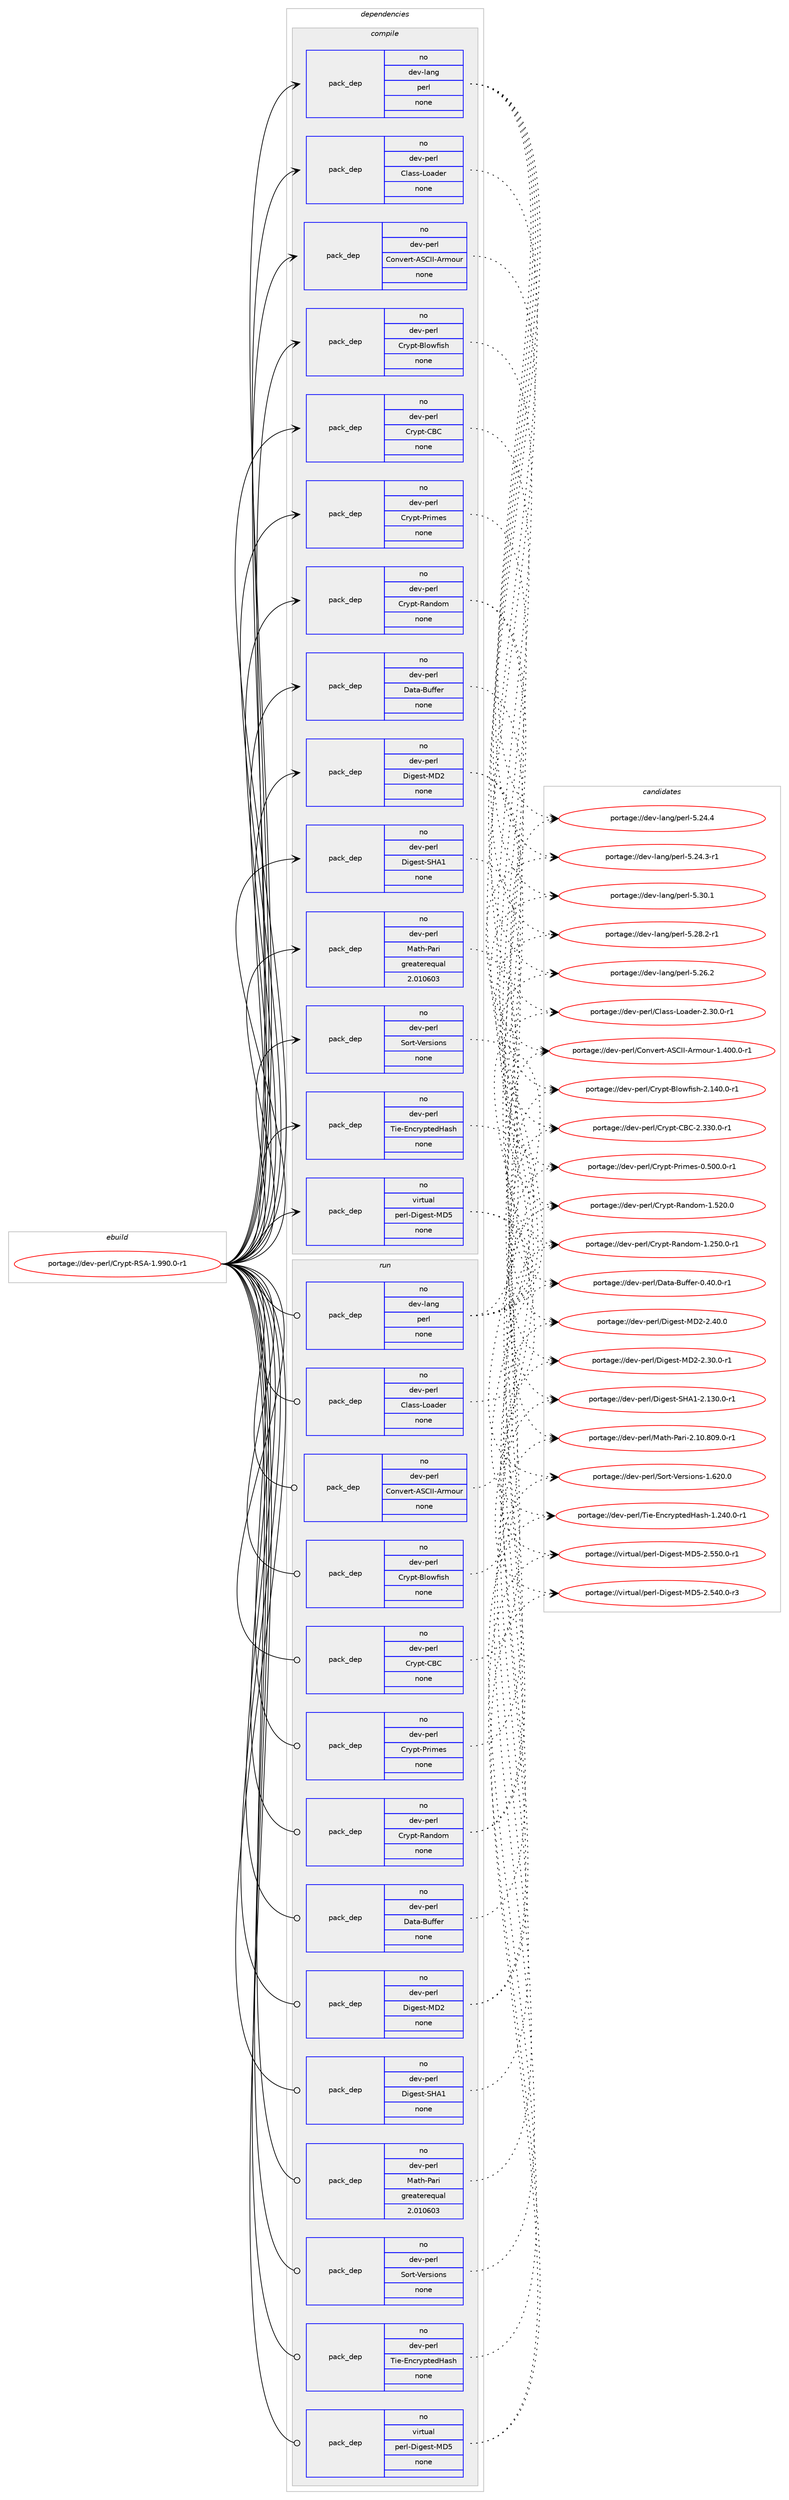 digraph prolog {

# *************
# Graph options
# *************

newrank=true;
concentrate=true;
compound=true;
graph [rankdir=LR,fontname=Helvetica,fontsize=10,ranksep=1.5];#, ranksep=2.5, nodesep=0.2];
edge  [arrowhead=vee];
node  [fontname=Helvetica,fontsize=10];

# **********
# The ebuild
# **********

subgraph cluster_leftcol {
color=gray;
label=<<i>ebuild</i>>;
id [label="portage://dev-perl/Crypt-RSA-1.990.0-r1", color=red, width=4, href="../dev-perl/Crypt-RSA-1.990.0-r1.svg"];
}

# ****************
# The dependencies
# ****************

subgraph cluster_midcol {
color=gray;
label=<<i>dependencies</i>>;
subgraph cluster_compile {
fillcolor="#eeeeee";
style=filled;
label=<<i>compile</i>>;
subgraph pack370192 {
dependency497818 [label=<<TABLE BORDER="0" CELLBORDER="1" CELLSPACING="0" CELLPADDING="4" WIDTH="220"><TR><TD ROWSPAN="6" CELLPADDING="30">pack_dep</TD></TR><TR><TD WIDTH="110">no</TD></TR><TR><TD>dev-lang</TD></TR><TR><TD>perl</TD></TR><TR><TD>none</TD></TR><TR><TD></TD></TR></TABLE>>, shape=none, color=blue];
}
id:e -> dependency497818:w [weight=20,style="solid",arrowhead="vee"];
subgraph pack370193 {
dependency497819 [label=<<TABLE BORDER="0" CELLBORDER="1" CELLSPACING="0" CELLPADDING="4" WIDTH="220"><TR><TD ROWSPAN="6" CELLPADDING="30">pack_dep</TD></TR><TR><TD WIDTH="110">no</TD></TR><TR><TD>dev-perl</TD></TR><TR><TD>Class-Loader</TD></TR><TR><TD>none</TD></TR><TR><TD></TD></TR></TABLE>>, shape=none, color=blue];
}
id:e -> dependency497819:w [weight=20,style="solid",arrowhead="vee"];
subgraph pack370194 {
dependency497820 [label=<<TABLE BORDER="0" CELLBORDER="1" CELLSPACING="0" CELLPADDING="4" WIDTH="220"><TR><TD ROWSPAN="6" CELLPADDING="30">pack_dep</TD></TR><TR><TD WIDTH="110">no</TD></TR><TR><TD>dev-perl</TD></TR><TR><TD>Convert-ASCII-Armour</TD></TR><TR><TD>none</TD></TR><TR><TD></TD></TR></TABLE>>, shape=none, color=blue];
}
id:e -> dependency497820:w [weight=20,style="solid",arrowhead="vee"];
subgraph pack370195 {
dependency497821 [label=<<TABLE BORDER="0" CELLBORDER="1" CELLSPACING="0" CELLPADDING="4" WIDTH="220"><TR><TD ROWSPAN="6" CELLPADDING="30">pack_dep</TD></TR><TR><TD WIDTH="110">no</TD></TR><TR><TD>dev-perl</TD></TR><TR><TD>Crypt-Blowfish</TD></TR><TR><TD>none</TD></TR><TR><TD></TD></TR></TABLE>>, shape=none, color=blue];
}
id:e -> dependency497821:w [weight=20,style="solid",arrowhead="vee"];
subgraph pack370196 {
dependency497822 [label=<<TABLE BORDER="0" CELLBORDER="1" CELLSPACING="0" CELLPADDING="4" WIDTH="220"><TR><TD ROWSPAN="6" CELLPADDING="30">pack_dep</TD></TR><TR><TD WIDTH="110">no</TD></TR><TR><TD>dev-perl</TD></TR><TR><TD>Crypt-CBC</TD></TR><TR><TD>none</TD></TR><TR><TD></TD></TR></TABLE>>, shape=none, color=blue];
}
id:e -> dependency497822:w [weight=20,style="solid",arrowhead="vee"];
subgraph pack370197 {
dependency497823 [label=<<TABLE BORDER="0" CELLBORDER="1" CELLSPACING="0" CELLPADDING="4" WIDTH="220"><TR><TD ROWSPAN="6" CELLPADDING="30">pack_dep</TD></TR><TR><TD WIDTH="110">no</TD></TR><TR><TD>dev-perl</TD></TR><TR><TD>Crypt-Primes</TD></TR><TR><TD>none</TD></TR><TR><TD></TD></TR></TABLE>>, shape=none, color=blue];
}
id:e -> dependency497823:w [weight=20,style="solid",arrowhead="vee"];
subgraph pack370198 {
dependency497824 [label=<<TABLE BORDER="0" CELLBORDER="1" CELLSPACING="0" CELLPADDING="4" WIDTH="220"><TR><TD ROWSPAN="6" CELLPADDING="30">pack_dep</TD></TR><TR><TD WIDTH="110">no</TD></TR><TR><TD>dev-perl</TD></TR><TR><TD>Crypt-Random</TD></TR><TR><TD>none</TD></TR><TR><TD></TD></TR></TABLE>>, shape=none, color=blue];
}
id:e -> dependency497824:w [weight=20,style="solid",arrowhead="vee"];
subgraph pack370199 {
dependency497825 [label=<<TABLE BORDER="0" CELLBORDER="1" CELLSPACING="0" CELLPADDING="4" WIDTH="220"><TR><TD ROWSPAN="6" CELLPADDING="30">pack_dep</TD></TR><TR><TD WIDTH="110">no</TD></TR><TR><TD>dev-perl</TD></TR><TR><TD>Data-Buffer</TD></TR><TR><TD>none</TD></TR><TR><TD></TD></TR></TABLE>>, shape=none, color=blue];
}
id:e -> dependency497825:w [weight=20,style="solid",arrowhead="vee"];
subgraph pack370200 {
dependency497826 [label=<<TABLE BORDER="0" CELLBORDER="1" CELLSPACING="0" CELLPADDING="4" WIDTH="220"><TR><TD ROWSPAN="6" CELLPADDING="30">pack_dep</TD></TR><TR><TD WIDTH="110">no</TD></TR><TR><TD>dev-perl</TD></TR><TR><TD>Digest-MD2</TD></TR><TR><TD>none</TD></TR><TR><TD></TD></TR></TABLE>>, shape=none, color=blue];
}
id:e -> dependency497826:w [weight=20,style="solid",arrowhead="vee"];
subgraph pack370201 {
dependency497827 [label=<<TABLE BORDER="0" CELLBORDER="1" CELLSPACING="0" CELLPADDING="4" WIDTH="220"><TR><TD ROWSPAN="6" CELLPADDING="30">pack_dep</TD></TR><TR><TD WIDTH="110">no</TD></TR><TR><TD>dev-perl</TD></TR><TR><TD>Digest-SHA1</TD></TR><TR><TD>none</TD></TR><TR><TD></TD></TR></TABLE>>, shape=none, color=blue];
}
id:e -> dependency497827:w [weight=20,style="solid",arrowhead="vee"];
subgraph pack370202 {
dependency497828 [label=<<TABLE BORDER="0" CELLBORDER="1" CELLSPACING="0" CELLPADDING="4" WIDTH="220"><TR><TD ROWSPAN="6" CELLPADDING="30">pack_dep</TD></TR><TR><TD WIDTH="110">no</TD></TR><TR><TD>dev-perl</TD></TR><TR><TD>Math-Pari</TD></TR><TR><TD>greaterequal</TD></TR><TR><TD>2.010603</TD></TR></TABLE>>, shape=none, color=blue];
}
id:e -> dependency497828:w [weight=20,style="solid",arrowhead="vee"];
subgraph pack370203 {
dependency497829 [label=<<TABLE BORDER="0" CELLBORDER="1" CELLSPACING="0" CELLPADDING="4" WIDTH="220"><TR><TD ROWSPAN="6" CELLPADDING="30">pack_dep</TD></TR><TR><TD WIDTH="110">no</TD></TR><TR><TD>dev-perl</TD></TR><TR><TD>Sort-Versions</TD></TR><TR><TD>none</TD></TR><TR><TD></TD></TR></TABLE>>, shape=none, color=blue];
}
id:e -> dependency497829:w [weight=20,style="solid",arrowhead="vee"];
subgraph pack370204 {
dependency497830 [label=<<TABLE BORDER="0" CELLBORDER="1" CELLSPACING="0" CELLPADDING="4" WIDTH="220"><TR><TD ROWSPAN="6" CELLPADDING="30">pack_dep</TD></TR><TR><TD WIDTH="110">no</TD></TR><TR><TD>dev-perl</TD></TR><TR><TD>Tie-EncryptedHash</TD></TR><TR><TD>none</TD></TR><TR><TD></TD></TR></TABLE>>, shape=none, color=blue];
}
id:e -> dependency497830:w [weight=20,style="solid",arrowhead="vee"];
subgraph pack370205 {
dependency497831 [label=<<TABLE BORDER="0" CELLBORDER="1" CELLSPACING="0" CELLPADDING="4" WIDTH="220"><TR><TD ROWSPAN="6" CELLPADDING="30">pack_dep</TD></TR><TR><TD WIDTH="110">no</TD></TR><TR><TD>virtual</TD></TR><TR><TD>perl-Digest-MD5</TD></TR><TR><TD>none</TD></TR><TR><TD></TD></TR></TABLE>>, shape=none, color=blue];
}
id:e -> dependency497831:w [weight=20,style="solid",arrowhead="vee"];
}
subgraph cluster_compileandrun {
fillcolor="#eeeeee";
style=filled;
label=<<i>compile and run</i>>;
}
subgraph cluster_run {
fillcolor="#eeeeee";
style=filled;
label=<<i>run</i>>;
subgraph pack370206 {
dependency497832 [label=<<TABLE BORDER="0" CELLBORDER="1" CELLSPACING="0" CELLPADDING="4" WIDTH="220"><TR><TD ROWSPAN="6" CELLPADDING="30">pack_dep</TD></TR><TR><TD WIDTH="110">no</TD></TR><TR><TD>dev-lang</TD></TR><TR><TD>perl</TD></TR><TR><TD>none</TD></TR><TR><TD></TD></TR></TABLE>>, shape=none, color=blue];
}
id:e -> dependency497832:w [weight=20,style="solid",arrowhead="odot"];
subgraph pack370207 {
dependency497833 [label=<<TABLE BORDER="0" CELLBORDER="1" CELLSPACING="0" CELLPADDING="4" WIDTH="220"><TR><TD ROWSPAN="6" CELLPADDING="30">pack_dep</TD></TR><TR><TD WIDTH="110">no</TD></TR><TR><TD>dev-perl</TD></TR><TR><TD>Class-Loader</TD></TR><TR><TD>none</TD></TR><TR><TD></TD></TR></TABLE>>, shape=none, color=blue];
}
id:e -> dependency497833:w [weight=20,style="solid",arrowhead="odot"];
subgraph pack370208 {
dependency497834 [label=<<TABLE BORDER="0" CELLBORDER="1" CELLSPACING="0" CELLPADDING="4" WIDTH="220"><TR><TD ROWSPAN="6" CELLPADDING="30">pack_dep</TD></TR><TR><TD WIDTH="110">no</TD></TR><TR><TD>dev-perl</TD></TR><TR><TD>Convert-ASCII-Armour</TD></TR><TR><TD>none</TD></TR><TR><TD></TD></TR></TABLE>>, shape=none, color=blue];
}
id:e -> dependency497834:w [weight=20,style="solid",arrowhead="odot"];
subgraph pack370209 {
dependency497835 [label=<<TABLE BORDER="0" CELLBORDER="1" CELLSPACING="0" CELLPADDING="4" WIDTH="220"><TR><TD ROWSPAN="6" CELLPADDING="30">pack_dep</TD></TR><TR><TD WIDTH="110">no</TD></TR><TR><TD>dev-perl</TD></TR><TR><TD>Crypt-Blowfish</TD></TR><TR><TD>none</TD></TR><TR><TD></TD></TR></TABLE>>, shape=none, color=blue];
}
id:e -> dependency497835:w [weight=20,style="solid",arrowhead="odot"];
subgraph pack370210 {
dependency497836 [label=<<TABLE BORDER="0" CELLBORDER="1" CELLSPACING="0" CELLPADDING="4" WIDTH="220"><TR><TD ROWSPAN="6" CELLPADDING="30">pack_dep</TD></TR><TR><TD WIDTH="110">no</TD></TR><TR><TD>dev-perl</TD></TR><TR><TD>Crypt-CBC</TD></TR><TR><TD>none</TD></TR><TR><TD></TD></TR></TABLE>>, shape=none, color=blue];
}
id:e -> dependency497836:w [weight=20,style="solid",arrowhead="odot"];
subgraph pack370211 {
dependency497837 [label=<<TABLE BORDER="0" CELLBORDER="1" CELLSPACING="0" CELLPADDING="4" WIDTH="220"><TR><TD ROWSPAN="6" CELLPADDING="30">pack_dep</TD></TR><TR><TD WIDTH="110">no</TD></TR><TR><TD>dev-perl</TD></TR><TR><TD>Crypt-Primes</TD></TR><TR><TD>none</TD></TR><TR><TD></TD></TR></TABLE>>, shape=none, color=blue];
}
id:e -> dependency497837:w [weight=20,style="solid",arrowhead="odot"];
subgraph pack370212 {
dependency497838 [label=<<TABLE BORDER="0" CELLBORDER="1" CELLSPACING="0" CELLPADDING="4" WIDTH="220"><TR><TD ROWSPAN="6" CELLPADDING="30">pack_dep</TD></TR><TR><TD WIDTH="110">no</TD></TR><TR><TD>dev-perl</TD></TR><TR><TD>Crypt-Random</TD></TR><TR><TD>none</TD></TR><TR><TD></TD></TR></TABLE>>, shape=none, color=blue];
}
id:e -> dependency497838:w [weight=20,style="solid",arrowhead="odot"];
subgraph pack370213 {
dependency497839 [label=<<TABLE BORDER="0" CELLBORDER="1" CELLSPACING="0" CELLPADDING="4" WIDTH="220"><TR><TD ROWSPAN="6" CELLPADDING="30">pack_dep</TD></TR><TR><TD WIDTH="110">no</TD></TR><TR><TD>dev-perl</TD></TR><TR><TD>Data-Buffer</TD></TR><TR><TD>none</TD></TR><TR><TD></TD></TR></TABLE>>, shape=none, color=blue];
}
id:e -> dependency497839:w [weight=20,style="solid",arrowhead="odot"];
subgraph pack370214 {
dependency497840 [label=<<TABLE BORDER="0" CELLBORDER="1" CELLSPACING="0" CELLPADDING="4" WIDTH="220"><TR><TD ROWSPAN="6" CELLPADDING="30">pack_dep</TD></TR><TR><TD WIDTH="110">no</TD></TR><TR><TD>dev-perl</TD></TR><TR><TD>Digest-MD2</TD></TR><TR><TD>none</TD></TR><TR><TD></TD></TR></TABLE>>, shape=none, color=blue];
}
id:e -> dependency497840:w [weight=20,style="solid",arrowhead="odot"];
subgraph pack370215 {
dependency497841 [label=<<TABLE BORDER="0" CELLBORDER="1" CELLSPACING="0" CELLPADDING="4" WIDTH="220"><TR><TD ROWSPAN="6" CELLPADDING="30">pack_dep</TD></TR><TR><TD WIDTH="110">no</TD></TR><TR><TD>dev-perl</TD></TR><TR><TD>Digest-SHA1</TD></TR><TR><TD>none</TD></TR><TR><TD></TD></TR></TABLE>>, shape=none, color=blue];
}
id:e -> dependency497841:w [weight=20,style="solid",arrowhead="odot"];
subgraph pack370216 {
dependency497842 [label=<<TABLE BORDER="0" CELLBORDER="1" CELLSPACING="0" CELLPADDING="4" WIDTH="220"><TR><TD ROWSPAN="6" CELLPADDING="30">pack_dep</TD></TR><TR><TD WIDTH="110">no</TD></TR><TR><TD>dev-perl</TD></TR><TR><TD>Math-Pari</TD></TR><TR><TD>greaterequal</TD></TR><TR><TD>2.010603</TD></TR></TABLE>>, shape=none, color=blue];
}
id:e -> dependency497842:w [weight=20,style="solid",arrowhead="odot"];
subgraph pack370217 {
dependency497843 [label=<<TABLE BORDER="0" CELLBORDER="1" CELLSPACING="0" CELLPADDING="4" WIDTH="220"><TR><TD ROWSPAN="6" CELLPADDING="30">pack_dep</TD></TR><TR><TD WIDTH="110">no</TD></TR><TR><TD>dev-perl</TD></TR><TR><TD>Sort-Versions</TD></TR><TR><TD>none</TD></TR><TR><TD></TD></TR></TABLE>>, shape=none, color=blue];
}
id:e -> dependency497843:w [weight=20,style="solid",arrowhead="odot"];
subgraph pack370218 {
dependency497844 [label=<<TABLE BORDER="0" CELLBORDER="1" CELLSPACING="0" CELLPADDING="4" WIDTH="220"><TR><TD ROWSPAN="6" CELLPADDING="30">pack_dep</TD></TR><TR><TD WIDTH="110">no</TD></TR><TR><TD>dev-perl</TD></TR><TR><TD>Tie-EncryptedHash</TD></TR><TR><TD>none</TD></TR><TR><TD></TD></TR></TABLE>>, shape=none, color=blue];
}
id:e -> dependency497844:w [weight=20,style="solid",arrowhead="odot"];
subgraph pack370219 {
dependency497845 [label=<<TABLE BORDER="0" CELLBORDER="1" CELLSPACING="0" CELLPADDING="4" WIDTH="220"><TR><TD ROWSPAN="6" CELLPADDING="30">pack_dep</TD></TR><TR><TD WIDTH="110">no</TD></TR><TR><TD>virtual</TD></TR><TR><TD>perl-Digest-MD5</TD></TR><TR><TD>none</TD></TR><TR><TD></TD></TR></TABLE>>, shape=none, color=blue];
}
id:e -> dependency497845:w [weight=20,style="solid",arrowhead="odot"];
}
}

# **************
# The candidates
# **************

subgraph cluster_choices {
rank=same;
color=gray;
label=<<i>candidates</i>>;

subgraph choice370192 {
color=black;
nodesep=1;
choice10010111845108971101034711210111410845534651484649 [label="portage://dev-lang/perl-5.30.1", color=red, width=4,href="../dev-lang/perl-5.30.1.svg"];
choice100101118451089711010347112101114108455346505646504511449 [label="portage://dev-lang/perl-5.28.2-r1", color=red, width=4,href="../dev-lang/perl-5.28.2-r1.svg"];
choice10010111845108971101034711210111410845534650544650 [label="portage://dev-lang/perl-5.26.2", color=red, width=4,href="../dev-lang/perl-5.26.2.svg"];
choice10010111845108971101034711210111410845534650524652 [label="portage://dev-lang/perl-5.24.4", color=red, width=4,href="../dev-lang/perl-5.24.4.svg"];
choice100101118451089711010347112101114108455346505246514511449 [label="portage://dev-lang/perl-5.24.3-r1", color=red, width=4,href="../dev-lang/perl-5.24.3-r1.svg"];
dependency497818:e -> choice10010111845108971101034711210111410845534651484649:w [style=dotted,weight="100"];
dependency497818:e -> choice100101118451089711010347112101114108455346505646504511449:w [style=dotted,weight="100"];
dependency497818:e -> choice10010111845108971101034711210111410845534650544650:w [style=dotted,weight="100"];
dependency497818:e -> choice10010111845108971101034711210111410845534650524652:w [style=dotted,weight="100"];
dependency497818:e -> choice100101118451089711010347112101114108455346505246514511449:w [style=dotted,weight="100"];
}
subgraph choice370193 {
color=black;
nodesep=1;
choice10010111845112101114108476710897115115457611197100101114455046514846484511449 [label="portage://dev-perl/Class-Loader-2.30.0-r1", color=red, width=4,href="../dev-perl/Class-Loader-2.30.0-r1.svg"];
dependency497819:e -> choice10010111845112101114108476710897115115457611197100101114455046514846484511449:w [style=dotted,weight="100"];
}
subgraph choice370194 {
color=black;
nodesep=1;
choice100101118451121011141084767111110118101114116456583677373456511410911111711445494652484846484511449 [label="portage://dev-perl/Convert-ASCII-Armour-1.400.0-r1", color=red, width=4,href="../dev-perl/Convert-ASCII-Armour-1.400.0-r1.svg"];
dependency497820:e -> choice100101118451121011141084767111110118101114116456583677373456511410911111711445494652484846484511449:w [style=dotted,weight="100"];
}
subgraph choice370195 {
color=black;
nodesep=1;
choice100101118451121011141084767114121112116456610811111910210511510445504649524846484511449 [label="portage://dev-perl/Crypt-Blowfish-2.140.0-r1", color=red, width=4,href="../dev-perl/Crypt-Blowfish-2.140.0-r1.svg"];
dependency497821:e -> choice100101118451121011141084767114121112116456610811111910210511510445504649524846484511449:w [style=dotted,weight="100"];
}
subgraph choice370196 {
color=black;
nodesep=1;
choice1001011184511210111410847671141211121164567666745504651514846484511449 [label="portage://dev-perl/Crypt-CBC-2.330.0-r1", color=red, width=4,href="../dev-perl/Crypt-CBC-2.330.0-r1.svg"];
dependency497822:e -> choice1001011184511210111410847671141211121164567666745504651514846484511449:w [style=dotted,weight="100"];
}
subgraph choice370197 {
color=black;
nodesep=1;
choice100101118451121011141084767114121112116458011410510910111545484653484846484511449 [label="portage://dev-perl/Crypt-Primes-0.500.0-r1", color=red, width=4,href="../dev-perl/Crypt-Primes-0.500.0-r1.svg"];
dependency497823:e -> choice100101118451121011141084767114121112116458011410510910111545484653484846484511449:w [style=dotted,weight="100"];
}
subgraph choice370198 {
color=black;
nodesep=1;
choice1001011184511210111410847671141211121164582971101001111094549465350484648 [label="portage://dev-perl/Crypt-Random-1.520.0", color=red, width=4,href="../dev-perl/Crypt-Random-1.520.0.svg"];
choice10010111845112101114108476711412111211645829711010011110945494650534846484511449 [label="portage://dev-perl/Crypt-Random-1.250.0-r1", color=red, width=4,href="../dev-perl/Crypt-Random-1.250.0-r1.svg"];
dependency497824:e -> choice1001011184511210111410847671141211121164582971101001111094549465350484648:w [style=dotted,weight="100"];
dependency497824:e -> choice10010111845112101114108476711412111211645829711010011110945494650534846484511449:w [style=dotted,weight="100"];
}
subgraph choice370199 {
color=black;
nodesep=1;
choice10010111845112101114108476897116974566117102102101114454846524846484511449 [label="portage://dev-perl/Data-Buffer-0.40.0-r1", color=red, width=4,href="../dev-perl/Data-Buffer-0.40.0-r1.svg"];
dependency497825:e -> choice10010111845112101114108476897116974566117102102101114454846524846484511449:w [style=dotted,weight="100"];
}
subgraph choice370200 {
color=black;
nodesep=1;
choice1001011184511210111410847681051031011151164577685045504652484648 [label="portage://dev-perl/Digest-MD2-2.40.0", color=red, width=4,href="../dev-perl/Digest-MD2-2.40.0.svg"];
choice10010111845112101114108476810510310111511645776850455046514846484511449 [label="portage://dev-perl/Digest-MD2-2.30.0-r1", color=red, width=4,href="../dev-perl/Digest-MD2-2.30.0-r1.svg"];
dependency497826:e -> choice1001011184511210111410847681051031011151164577685045504652484648:w [style=dotted,weight="100"];
dependency497826:e -> choice10010111845112101114108476810510310111511645776850455046514846484511449:w [style=dotted,weight="100"];
}
subgraph choice370201 {
color=black;
nodesep=1;
choice100101118451121011141084768105103101115116458372654945504649514846484511449 [label="portage://dev-perl/Digest-SHA1-2.130.0-r1", color=red, width=4,href="../dev-perl/Digest-SHA1-2.130.0-r1.svg"];
dependency497827:e -> choice100101118451121011141084768105103101115116458372654945504649514846484511449:w [style=dotted,weight="100"];
}
subgraph choice370202 {
color=black;
nodesep=1;
choice1001011184511210111410847779711610445809711410545504649484656485746484511449 [label="portage://dev-perl/Math-Pari-2.10.809.0-r1", color=red, width=4,href="../dev-perl/Math-Pari-2.10.809.0-r1.svg"];
dependency497828:e -> choice1001011184511210111410847779711610445809711410545504649484656485746484511449:w [style=dotted,weight="100"];
}
subgraph choice370203 {
color=black;
nodesep=1;
choice10010111845112101114108478311111411645861011141151051111101154549465450484648 [label="portage://dev-perl/Sort-Versions-1.620.0", color=red, width=4,href="../dev-perl/Sort-Versions-1.620.0.svg"];
dependency497829:e -> choice10010111845112101114108478311111411645861011141151051111101154549465450484648:w [style=dotted,weight="100"];
}
subgraph choice370204 {
color=black;
nodesep=1;
choice100101118451121011141084784105101456911099114121112116101100729711510445494650524846484511449 [label="portage://dev-perl/Tie-EncryptedHash-1.240.0-r1", color=red, width=4,href="../dev-perl/Tie-EncryptedHash-1.240.0-r1.svg"];
dependency497830:e -> choice100101118451121011141084784105101456911099114121112116101100729711510445494650524846484511449:w [style=dotted,weight="100"];
}
subgraph choice370205 {
color=black;
nodesep=1;
choice118105114116117971084711210111410845681051031011151164577685345504653534846484511449 [label="portage://virtual/perl-Digest-MD5-2.550.0-r1", color=red, width=4,href="../virtual/perl-Digest-MD5-2.550.0-r1.svg"];
choice118105114116117971084711210111410845681051031011151164577685345504653524846484511451 [label="portage://virtual/perl-Digest-MD5-2.540.0-r3", color=red, width=4,href="../virtual/perl-Digest-MD5-2.540.0-r3.svg"];
dependency497831:e -> choice118105114116117971084711210111410845681051031011151164577685345504653534846484511449:w [style=dotted,weight="100"];
dependency497831:e -> choice118105114116117971084711210111410845681051031011151164577685345504653524846484511451:w [style=dotted,weight="100"];
}
subgraph choice370206 {
color=black;
nodesep=1;
choice10010111845108971101034711210111410845534651484649 [label="portage://dev-lang/perl-5.30.1", color=red, width=4,href="../dev-lang/perl-5.30.1.svg"];
choice100101118451089711010347112101114108455346505646504511449 [label="portage://dev-lang/perl-5.28.2-r1", color=red, width=4,href="../dev-lang/perl-5.28.2-r1.svg"];
choice10010111845108971101034711210111410845534650544650 [label="portage://dev-lang/perl-5.26.2", color=red, width=4,href="../dev-lang/perl-5.26.2.svg"];
choice10010111845108971101034711210111410845534650524652 [label="portage://dev-lang/perl-5.24.4", color=red, width=4,href="../dev-lang/perl-5.24.4.svg"];
choice100101118451089711010347112101114108455346505246514511449 [label="portage://dev-lang/perl-5.24.3-r1", color=red, width=4,href="../dev-lang/perl-5.24.3-r1.svg"];
dependency497832:e -> choice10010111845108971101034711210111410845534651484649:w [style=dotted,weight="100"];
dependency497832:e -> choice100101118451089711010347112101114108455346505646504511449:w [style=dotted,weight="100"];
dependency497832:e -> choice10010111845108971101034711210111410845534650544650:w [style=dotted,weight="100"];
dependency497832:e -> choice10010111845108971101034711210111410845534650524652:w [style=dotted,weight="100"];
dependency497832:e -> choice100101118451089711010347112101114108455346505246514511449:w [style=dotted,weight="100"];
}
subgraph choice370207 {
color=black;
nodesep=1;
choice10010111845112101114108476710897115115457611197100101114455046514846484511449 [label="portage://dev-perl/Class-Loader-2.30.0-r1", color=red, width=4,href="../dev-perl/Class-Loader-2.30.0-r1.svg"];
dependency497833:e -> choice10010111845112101114108476710897115115457611197100101114455046514846484511449:w [style=dotted,weight="100"];
}
subgraph choice370208 {
color=black;
nodesep=1;
choice100101118451121011141084767111110118101114116456583677373456511410911111711445494652484846484511449 [label="portage://dev-perl/Convert-ASCII-Armour-1.400.0-r1", color=red, width=4,href="../dev-perl/Convert-ASCII-Armour-1.400.0-r1.svg"];
dependency497834:e -> choice100101118451121011141084767111110118101114116456583677373456511410911111711445494652484846484511449:w [style=dotted,weight="100"];
}
subgraph choice370209 {
color=black;
nodesep=1;
choice100101118451121011141084767114121112116456610811111910210511510445504649524846484511449 [label="portage://dev-perl/Crypt-Blowfish-2.140.0-r1", color=red, width=4,href="../dev-perl/Crypt-Blowfish-2.140.0-r1.svg"];
dependency497835:e -> choice100101118451121011141084767114121112116456610811111910210511510445504649524846484511449:w [style=dotted,weight="100"];
}
subgraph choice370210 {
color=black;
nodesep=1;
choice1001011184511210111410847671141211121164567666745504651514846484511449 [label="portage://dev-perl/Crypt-CBC-2.330.0-r1", color=red, width=4,href="../dev-perl/Crypt-CBC-2.330.0-r1.svg"];
dependency497836:e -> choice1001011184511210111410847671141211121164567666745504651514846484511449:w [style=dotted,weight="100"];
}
subgraph choice370211 {
color=black;
nodesep=1;
choice100101118451121011141084767114121112116458011410510910111545484653484846484511449 [label="portage://dev-perl/Crypt-Primes-0.500.0-r1", color=red, width=4,href="../dev-perl/Crypt-Primes-0.500.0-r1.svg"];
dependency497837:e -> choice100101118451121011141084767114121112116458011410510910111545484653484846484511449:w [style=dotted,weight="100"];
}
subgraph choice370212 {
color=black;
nodesep=1;
choice1001011184511210111410847671141211121164582971101001111094549465350484648 [label="portage://dev-perl/Crypt-Random-1.520.0", color=red, width=4,href="../dev-perl/Crypt-Random-1.520.0.svg"];
choice10010111845112101114108476711412111211645829711010011110945494650534846484511449 [label="portage://dev-perl/Crypt-Random-1.250.0-r1", color=red, width=4,href="../dev-perl/Crypt-Random-1.250.0-r1.svg"];
dependency497838:e -> choice1001011184511210111410847671141211121164582971101001111094549465350484648:w [style=dotted,weight="100"];
dependency497838:e -> choice10010111845112101114108476711412111211645829711010011110945494650534846484511449:w [style=dotted,weight="100"];
}
subgraph choice370213 {
color=black;
nodesep=1;
choice10010111845112101114108476897116974566117102102101114454846524846484511449 [label="portage://dev-perl/Data-Buffer-0.40.0-r1", color=red, width=4,href="../dev-perl/Data-Buffer-0.40.0-r1.svg"];
dependency497839:e -> choice10010111845112101114108476897116974566117102102101114454846524846484511449:w [style=dotted,weight="100"];
}
subgraph choice370214 {
color=black;
nodesep=1;
choice1001011184511210111410847681051031011151164577685045504652484648 [label="portage://dev-perl/Digest-MD2-2.40.0", color=red, width=4,href="../dev-perl/Digest-MD2-2.40.0.svg"];
choice10010111845112101114108476810510310111511645776850455046514846484511449 [label="portage://dev-perl/Digest-MD2-2.30.0-r1", color=red, width=4,href="../dev-perl/Digest-MD2-2.30.0-r1.svg"];
dependency497840:e -> choice1001011184511210111410847681051031011151164577685045504652484648:w [style=dotted,weight="100"];
dependency497840:e -> choice10010111845112101114108476810510310111511645776850455046514846484511449:w [style=dotted,weight="100"];
}
subgraph choice370215 {
color=black;
nodesep=1;
choice100101118451121011141084768105103101115116458372654945504649514846484511449 [label="portage://dev-perl/Digest-SHA1-2.130.0-r1", color=red, width=4,href="../dev-perl/Digest-SHA1-2.130.0-r1.svg"];
dependency497841:e -> choice100101118451121011141084768105103101115116458372654945504649514846484511449:w [style=dotted,weight="100"];
}
subgraph choice370216 {
color=black;
nodesep=1;
choice1001011184511210111410847779711610445809711410545504649484656485746484511449 [label="portage://dev-perl/Math-Pari-2.10.809.0-r1", color=red, width=4,href="../dev-perl/Math-Pari-2.10.809.0-r1.svg"];
dependency497842:e -> choice1001011184511210111410847779711610445809711410545504649484656485746484511449:w [style=dotted,weight="100"];
}
subgraph choice370217 {
color=black;
nodesep=1;
choice10010111845112101114108478311111411645861011141151051111101154549465450484648 [label="portage://dev-perl/Sort-Versions-1.620.0", color=red, width=4,href="../dev-perl/Sort-Versions-1.620.0.svg"];
dependency497843:e -> choice10010111845112101114108478311111411645861011141151051111101154549465450484648:w [style=dotted,weight="100"];
}
subgraph choice370218 {
color=black;
nodesep=1;
choice100101118451121011141084784105101456911099114121112116101100729711510445494650524846484511449 [label="portage://dev-perl/Tie-EncryptedHash-1.240.0-r1", color=red, width=4,href="../dev-perl/Tie-EncryptedHash-1.240.0-r1.svg"];
dependency497844:e -> choice100101118451121011141084784105101456911099114121112116101100729711510445494650524846484511449:w [style=dotted,weight="100"];
}
subgraph choice370219 {
color=black;
nodesep=1;
choice118105114116117971084711210111410845681051031011151164577685345504653534846484511449 [label="portage://virtual/perl-Digest-MD5-2.550.0-r1", color=red, width=4,href="../virtual/perl-Digest-MD5-2.550.0-r1.svg"];
choice118105114116117971084711210111410845681051031011151164577685345504653524846484511451 [label="portage://virtual/perl-Digest-MD5-2.540.0-r3", color=red, width=4,href="../virtual/perl-Digest-MD5-2.540.0-r3.svg"];
dependency497845:e -> choice118105114116117971084711210111410845681051031011151164577685345504653534846484511449:w [style=dotted,weight="100"];
dependency497845:e -> choice118105114116117971084711210111410845681051031011151164577685345504653524846484511451:w [style=dotted,weight="100"];
}
}

}
